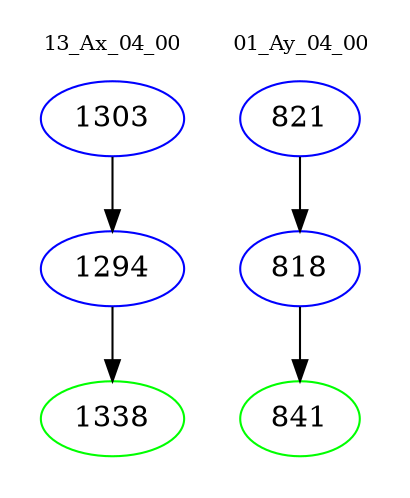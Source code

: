 digraph{
subgraph cluster_0 {
color = white
label = "13_Ax_04_00";
fontsize=10;
T0_1303 [label="1303", color="blue"]
T0_1303 -> T0_1294 [color="black"]
T0_1294 [label="1294", color="blue"]
T0_1294 -> T0_1338 [color="black"]
T0_1338 [label="1338", color="green"]
}
subgraph cluster_1 {
color = white
label = "01_Ay_04_00";
fontsize=10;
T1_821 [label="821", color="blue"]
T1_821 -> T1_818 [color="black"]
T1_818 [label="818", color="blue"]
T1_818 -> T1_841 [color="black"]
T1_841 [label="841", color="green"]
}
}
